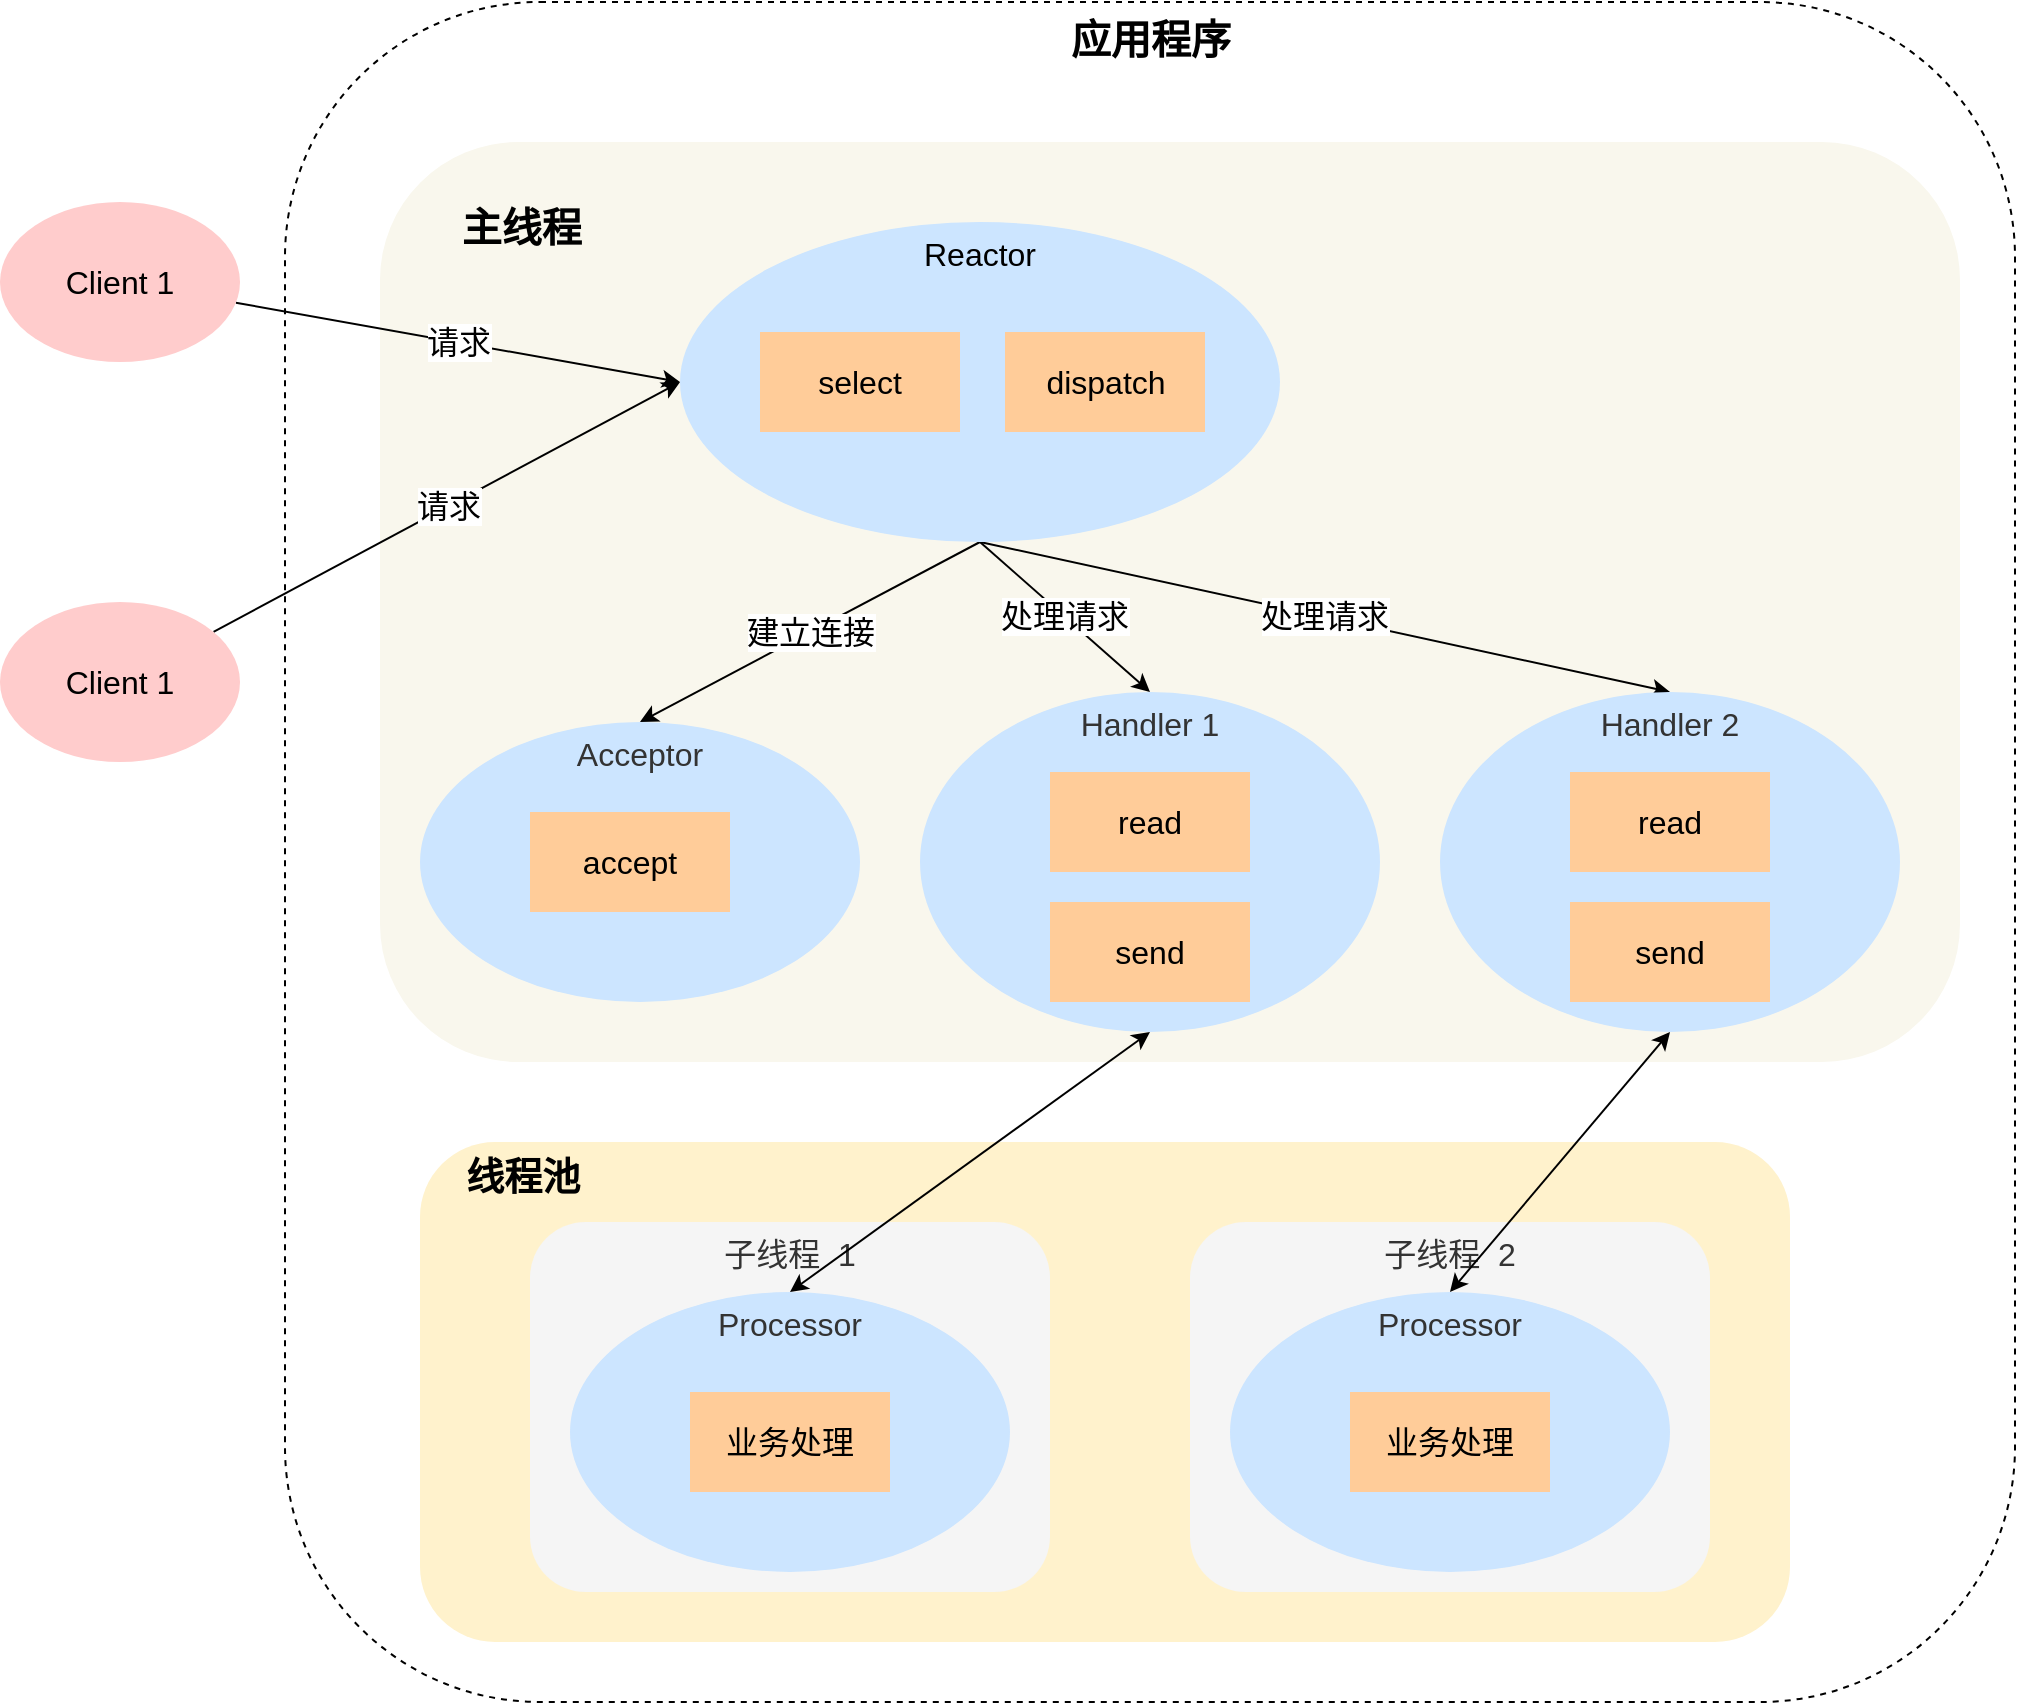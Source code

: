 <mxfile version="14.6.5" type="github">
  <diagram id="SLIHQjDGCGK8rhChzqEK" name="第 1 页">
    <mxGraphModel dx="2253" dy="825" grid="1" gridSize="10" guides="1" tooltips="1" connect="1" arrows="1" fold="1" page="1" pageScale="1" pageWidth="827" pageHeight="1169" math="0" shadow="0">
      <root>
        <mxCell id="0" />
        <mxCell id="1" parent="0" />
        <mxCell id="jVuyrgpBVxqC9CXEkM5F-36" value="&lt;font style=&quot;font-size: 20px&quot;&gt;&lt;b&gt;应用程序&lt;/b&gt;&lt;/font&gt;" style="rounded=1;whiteSpace=wrap;html=1;labelBackgroundColor=none;fontSize=19;align=center;horizontal=1;verticalAlign=top;dashed=1;" parent="1" vertex="1">
          <mxGeometry x="-97.5" y="120" width="865" height="850" as="geometry" />
        </mxCell>
        <mxCell id="jVuyrgpBVxqC9CXEkM5F-33" value="&amp;nbsp; &amp;nbsp; 线程池" style="rounded=1;whiteSpace=wrap;html=1;labelBackgroundColor=none;fontSize=19;fontStyle=1;align=left;verticalAlign=top;fillColor=#fff2cc;strokeColor=none;" parent="1" vertex="1">
          <mxGeometry x="-30" y="690" width="685" height="250" as="geometry" />
        </mxCell>
        <mxCell id="jVuyrgpBVxqC9CXEkM5F-29" value="子线程 &amp;nbsp;1" style="rounded=1;whiteSpace=wrap;html=1;labelBackgroundColor=none;fontSize=16;verticalAlign=top;fillColor=#f5f5f5;fontColor=#333333;strokeColor=none;" parent="1" vertex="1">
          <mxGeometry x="25" y="730" width="260" height="185" as="geometry" />
        </mxCell>
        <mxCell id="jVuyrgpBVxqC9CXEkM5F-1" value="&lt;span style=&quot;font-size: 20px&quot;&gt;&lt;b&gt;&lt;br&gt;&amp;nbsp; &amp;nbsp; &amp;nbsp; &amp;nbsp;主线程&lt;/b&gt;&lt;/span&gt;" style="rounded=1;whiteSpace=wrap;html=1;fontSize=16;align=left;verticalAlign=top;fillColor=#f9f7ed;strokeColor=none;" parent="1" vertex="1">
          <mxGeometry x="-50" y="190" width="790" height="460" as="geometry" />
        </mxCell>
        <mxCell id="jVuyrgpBVxqC9CXEkM5F-34" style="edgeStyle=none;rounded=0;orthogonalLoop=1;jettySize=auto;html=1;entryX=0.5;entryY=0;entryDx=0;entryDy=0;fontSize=19;exitX=0.5;exitY=1;exitDx=0;exitDy=0;startArrow=classic;startFill=1;" parent="1" source="jVuyrgpBVxqC9CXEkM5F-2" target="jVuyrgpBVxqC9CXEkM5F-27" edge="1">
          <mxGeometry relative="1" as="geometry" />
        </mxCell>
        <mxCell id="jVuyrgpBVxqC9CXEkM5F-2" value="&lt;span style=&quot;color: rgb(51 , 51 , 51) ; font-family: &amp;#34;pingfang sc&amp;#34; , &amp;#34;lantinghei sc&amp;#34; , &amp;#34;microsoft yahei&amp;#34; , &amp;#34;hiragino sans gb&amp;#34; , &amp;#34;microsoft sans serif&amp;#34; , &amp;#34;wenquanyi micro hei&amp;#34; , &amp;#34;helvetica&amp;#34; , sans-serif&quot;&gt;Handler 1&lt;/span&gt;" style="ellipse;whiteSpace=wrap;html=1;verticalAlign=top;fontSize=16;fillColor=#cce5ff;labelBackgroundColor=none;strokeColor=none;" parent="1" vertex="1">
          <mxGeometry x="220" y="465" width="230" height="170" as="geometry" />
        </mxCell>
        <mxCell id="jVuyrgpBVxqC9CXEkM5F-3" value="建立连接" style="rounded=0;orthogonalLoop=1;jettySize=auto;html=1;entryX=0.5;entryY=0;entryDx=0;entryDy=0;fontSize=16;exitX=0.5;exitY=1;exitDx=0;exitDy=0;" parent="1" source="jVuyrgpBVxqC9CXEkM5F-5" target="jVuyrgpBVxqC9CXEkM5F-8" edge="1">
          <mxGeometry relative="1" as="geometry" />
        </mxCell>
        <mxCell id="jVuyrgpBVxqC9CXEkM5F-4" value="处理请求" style="rounded=0;orthogonalLoop=1;jettySize=auto;html=1;entryX=0.5;entryY=0;entryDx=0;entryDy=0;fontSize=16;" parent="1" target="jVuyrgpBVxqC9CXEkM5F-2" edge="1">
          <mxGeometry relative="1" as="geometry">
            <mxPoint x="250" y="390" as="sourcePoint" />
          </mxGeometry>
        </mxCell>
        <mxCell id="jVuyrgpBVxqC9CXEkM5F-26" value="处理请求" style="edgeStyle=none;rounded=0;orthogonalLoop=1;jettySize=auto;html=1;entryX=0.5;entryY=0;entryDx=0;entryDy=0;fontSize=16;exitX=0.5;exitY=1;exitDx=0;exitDy=0;" parent="1" source="jVuyrgpBVxqC9CXEkM5F-5" target="jVuyrgpBVxqC9CXEkM5F-22" edge="1">
          <mxGeometry relative="1" as="geometry" />
        </mxCell>
        <mxCell id="jVuyrgpBVxqC9CXEkM5F-5" value="&lt;span style=&quot;font-size: 16px; font-family: &amp;quot;pingfang sc&amp;quot;, &amp;quot;lantinghei sc&amp;quot;, &amp;quot;microsoft yahei&amp;quot;, &amp;quot;hiragino sans gb&amp;quot;, &amp;quot;microsoft sans serif&amp;quot;, &amp;quot;wenquanyi micro hei&amp;quot;, helvetica, sans-serif;&quot;&gt;Reactor&lt;/span&gt;" style="ellipse;html=1;verticalAlign=top;fontSize=16;fillColor=#cce5ff;whiteSpace=wrap;labelBackgroundColor=none;strokeColor=none;" parent="1" vertex="1">
          <mxGeometry x="100" y="230" width="300" height="160" as="geometry" />
        </mxCell>
        <mxCell id="jVuyrgpBVxqC9CXEkM5F-6" value="select" style="rounded=0;whiteSpace=wrap;html=1;fontSize=16;fillColor=#ffcc99;strokeColor=none;" parent="1" vertex="1">
          <mxGeometry x="140" y="285" width="100" height="50" as="geometry" />
        </mxCell>
        <mxCell id="jVuyrgpBVxqC9CXEkM5F-7" value="dispatch" style="rounded=0;whiteSpace=wrap;html=1;fontSize=16;fillColor=#ffcc99;strokeColor=none;" parent="1" vertex="1">
          <mxGeometry x="262.5" y="285" width="100" height="50" as="geometry" />
        </mxCell>
        <mxCell id="jVuyrgpBVxqC9CXEkM5F-8" value="&lt;span style=&quot;color: rgb(51, 51, 51); font-family: &amp;quot;pingfang sc&amp;quot;, &amp;quot;lantinghei sc&amp;quot;, &amp;quot;microsoft yahei&amp;quot;, &amp;quot;hiragino sans gb&amp;quot;, &amp;quot;microsoft sans serif&amp;quot;, &amp;quot;wenquanyi micro hei&amp;quot;, helvetica, sans-serif;&quot;&gt;Acceptor&lt;/span&gt;" style="ellipse;whiteSpace=wrap;html=1;verticalAlign=top;fontSize=16;fillColor=#cce5ff;labelBackgroundColor=none;strokeColor=none;" parent="1" vertex="1">
          <mxGeometry x="-30" y="480" width="220" height="140" as="geometry" />
        </mxCell>
        <mxCell id="jVuyrgpBVxqC9CXEkM5F-9" value="accept" style="rounded=0;whiteSpace=wrap;html=1;fontSize=16;fillColor=#ffcc99;strokeColor=none;" parent="1" vertex="1">
          <mxGeometry x="25" y="525" width="100" height="50" as="geometry" />
        </mxCell>
        <mxCell id="jVuyrgpBVxqC9CXEkM5F-10" value="send" style="rounded=0;whiteSpace=wrap;html=1;fontSize=16;fillColor=#ffcc99;strokeColor=none;" parent="1" vertex="1">
          <mxGeometry x="285" y="570" width="100" height="50" as="geometry" />
        </mxCell>
        <mxCell id="jVuyrgpBVxqC9CXEkM5F-12" value="read" style="rounded=0;whiteSpace=wrap;html=1;fontSize=16;fillColor=#ffcc99;strokeColor=none;" parent="1" vertex="1">
          <mxGeometry x="285" y="505" width="100" height="50" as="geometry" />
        </mxCell>
        <mxCell id="jVuyrgpBVxqC9CXEkM5F-15" value="请求" style="edgeStyle=none;rounded=0;orthogonalLoop=1;jettySize=auto;html=1;fontSize=16;entryX=0;entryY=0.5;entryDx=0;entryDy=0;" parent="1" source="jVuyrgpBVxqC9CXEkM5F-16" target="jVuyrgpBVxqC9CXEkM5F-5" edge="1">
          <mxGeometry relative="1" as="geometry" />
        </mxCell>
        <mxCell id="jVuyrgpBVxqC9CXEkM5F-16" value="Client 1" style="ellipse;whiteSpace=wrap;html=1;fontSize=16;fillColor=#ffcccc;strokeColor=none;" parent="1" vertex="1">
          <mxGeometry x="-240" y="220" width="120" height="80" as="geometry" />
        </mxCell>
        <mxCell id="jVuyrgpBVxqC9CXEkM5F-21" value="请求" style="rounded=0;orthogonalLoop=1;jettySize=auto;html=1;entryX=0;entryY=0.5;entryDx=0;entryDy=0;fontSize=16;" parent="1" source="jVuyrgpBVxqC9CXEkM5F-20" target="jVuyrgpBVxqC9CXEkM5F-5" edge="1">
          <mxGeometry relative="1" as="geometry" />
        </mxCell>
        <mxCell id="jVuyrgpBVxqC9CXEkM5F-20" value="Client 1" style="ellipse;whiteSpace=wrap;html=1;fontSize=16;fillColor=#ffcccc;strokeColor=none;" parent="1" vertex="1">
          <mxGeometry x="-240" y="420" width="120" height="80" as="geometry" />
        </mxCell>
        <mxCell id="jVuyrgpBVxqC9CXEkM5F-22" value="&lt;span style=&quot;color: rgb(51 , 51 , 51) ; font-family: &amp;#34;pingfang sc&amp;#34; , &amp;#34;lantinghei sc&amp;#34; , &amp;#34;microsoft yahei&amp;#34; , &amp;#34;hiragino sans gb&amp;#34; , &amp;#34;microsoft sans serif&amp;#34; , &amp;#34;wenquanyi micro hei&amp;#34; , &amp;#34;helvetica&amp;#34; , sans-serif&quot;&gt;Handler 2&lt;/span&gt;" style="ellipse;whiteSpace=wrap;html=1;verticalAlign=top;fontSize=16;fillColor=#cce5ff;labelBackgroundColor=none;strokeColor=none;" parent="1" vertex="1">
          <mxGeometry x="480" y="465" width="230" height="170" as="geometry" />
        </mxCell>
        <mxCell id="jVuyrgpBVxqC9CXEkM5F-23" value="send" style="rounded=0;whiteSpace=wrap;html=1;fontSize=16;fillColor=#ffcc99;strokeColor=none;" parent="1" vertex="1">
          <mxGeometry x="545" y="570" width="100" height="50" as="geometry" />
        </mxCell>
        <mxCell id="jVuyrgpBVxqC9CXEkM5F-24" value="read" style="rounded=0;whiteSpace=wrap;html=1;fontSize=16;fillColor=#ffcc99;strokeColor=none;" parent="1" vertex="1">
          <mxGeometry x="545" y="505" width="100" height="50" as="geometry" />
        </mxCell>
        <mxCell id="jVuyrgpBVxqC9CXEkM5F-27" value="&lt;span style=&quot;color: rgb(51, 51, 51); font-family: &amp;quot;pingfang sc&amp;quot;, &amp;quot;lantinghei sc&amp;quot;, &amp;quot;microsoft yahei&amp;quot;, &amp;quot;hiragino sans gb&amp;quot;, &amp;quot;microsoft sans serif&amp;quot;, &amp;quot;wenquanyi micro hei&amp;quot;, helvetica, sans-serif;&quot;&gt;Processor&lt;/span&gt;" style="ellipse;whiteSpace=wrap;html=1;verticalAlign=top;fontSize=16;fillColor=#cce5ff;labelBackgroundColor=none;strokeColor=none;" parent="1" vertex="1">
          <mxGeometry x="45" y="765" width="220" height="140" as="geometry" />
        </mxCell>
        <mxCell id="jVuyrgpBVxqC9CXEkM5F-28" value="业务处理" style="rounded=0;whiteSpace=wrap;html=1;fontSize=16;fillColor=#ffcc99;strokeColor=none;" parent="1" vertex="1">
          <mxGeometry x="105" y="815" width="100" height="50" as="geometry" />
        </mxCell>
        <mxCell id="jVuyrgpBVxqC9CXEkM5F-30" value="子线程 &amp;nbsp;2" style="rounded=1;whiteSpace=wrap;html=1;labelBackgroundColor=none;fontSize=16;verticalAlign=top;fillColor=#f5f5f5;fontColor=#333333;strokeColor=none;" parent="1" vertex="1">
          <mxGeometry x="355" y="730" width="260" height="185" as="geometry" />
        </mxCell>
        <mxCell id="jVuyrgpBVxqC9CXEkM5F-31" value="&lt;span style=&quot;color: rgb(51, 51, 51); font-family: &amp;quot;pingfang sc&amp;quot;, &amp;quot;lantinghei sc&amp;quot;, &amp;quot;microsoft yahei&amp;quot;, &amp;quot;hiragino sans gb&amp;quot;, &amp;quot;microsoft sans serif&amp;quot;, &amp;quot;wenquanyi micro hei&amp;quot;, helvetica, sans-serif;&quot;&gt;Processor&lt;/span&gt;" style="ellipse;whiteSpace=wrap;html=1;verticalAlign=top;fontSize=16;fillColor=#cce5ff;labelBackgroundColor=none;strokeColor=none;" parent="1" vertex="1">
          <mxGeometry x="375" y="765" width="220" height="140" as="geometry" />
        </mxCell>
        <mxCell id="jVuyrgpBVxqC9CXEkM5F-32" value="业务处理" style="rounded=0;whiteSpace=wrap;html=1;fontSize=16;fillColor=#ffcc99;strokeColor=none;" parent="1" vertex="1">
          <mxGeometry x="435" y="815" width="100" height="50" as="geometry" />
        </mxCell>
        <mxCell id="jVuyrgpBVxqC9CXEkM5F-35" style="edgeStyle=none;rounded=0;orthogonalLoop=1;jettySize=auto;html=1;entryX=0.5;entryY=0;entryDx=0;entryDy=0;fontSize=19;exitX=0.5;exitY=1;exitDx=0;exitDy=0;startArrow=classic;startFill=1;" parent="1" source="jVuyrgpBVxqC9CXEkM5F-22" target="jVuyrgpBVxqC9CXEkM5F-31" edge="1">
          <mxGeometry relative="1" as="geometry" />
        </mxCell>
      </root>
    </mxGraphModel>
  </diagram>
</mxfile>
